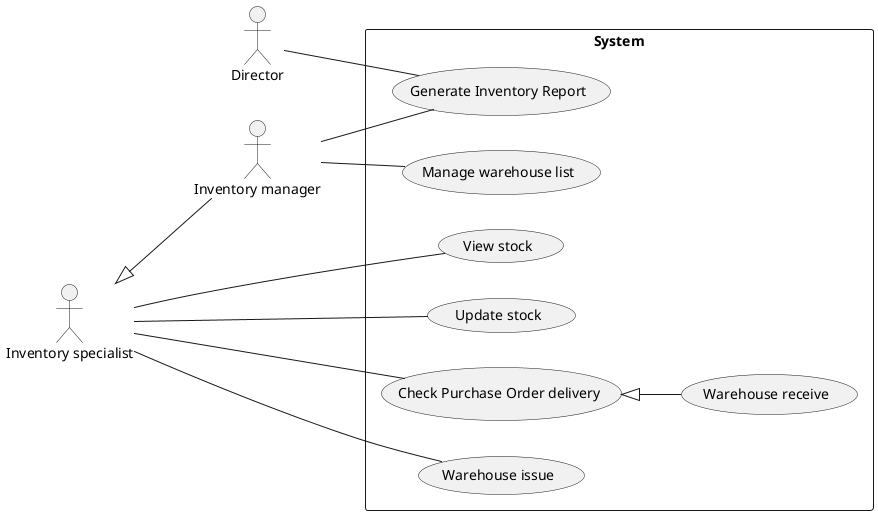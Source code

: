 @startuml Inventory
left to right direction

:Director: as d

:Inventory manager: as im
:Inventory specialist: as is
is <|-- im

rectangle System {
    is -- (View stock)
    is -- (Update stock)

    is -- (Check Purchase Order delivery)
    (Check Purchase Order delivery) <|-- (Warehouse receive)
    is -- (Warehouse issue)
    im -- (Manage warehouse list)

    im -- (Generate Inventory Report)
    d -- (Generate Inventory Report)
}
@enduml